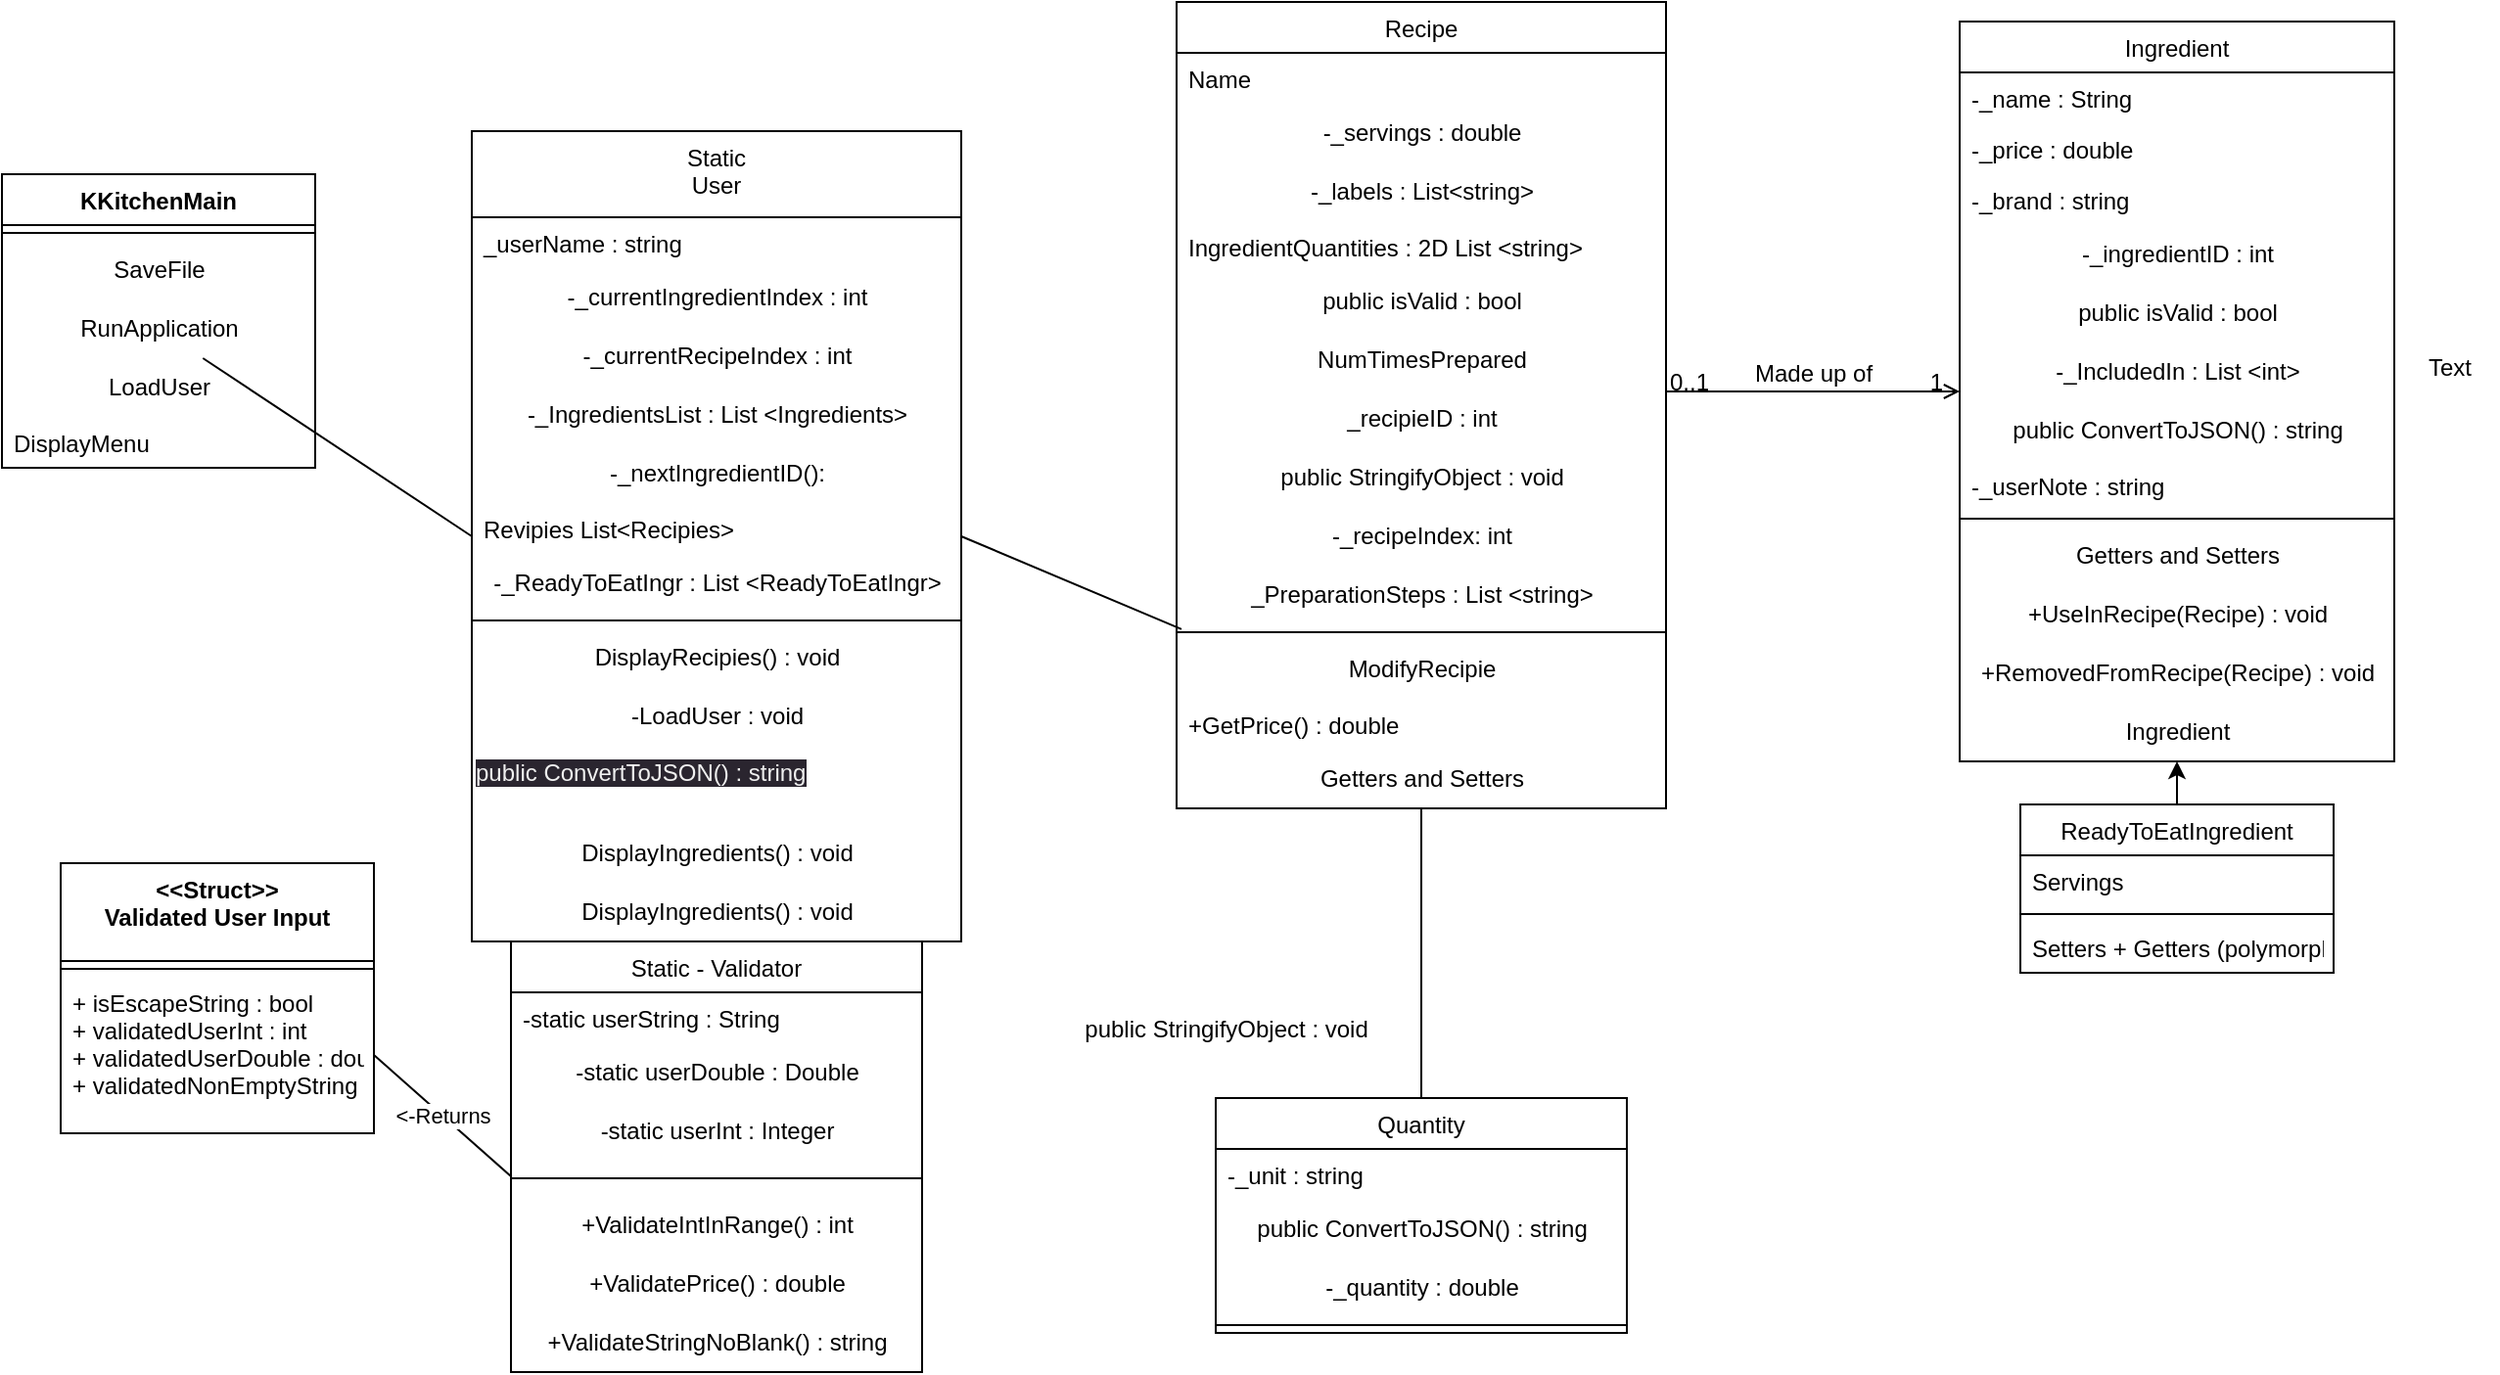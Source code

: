 <mxfile version="20.8.16" type="device"><diagram id="C5RBs43oDa-KdzZeNtuy" name="Page-1"><mxGraphModel dx="1890" dy="505" grid="1" gridSize="10" guides="1" tooltips="1" connect="1" arrows="1" fold="1" page="1" pageScale="1" pageWidth="827" pageHeight="1169" math="0" shadow="0"><root><mxCell id="WIyWlLk6GJQsqaUBKTNV-0"/><mxCell id="WIyWlLk6GJQsqaUBKTNV-1" parent="WIyWlLk6GJQsqaUBKTNV-0"/><mxCell id="zkfFHV4jXpPFQw0GAbJ--0" value="Recipe" style="swimlane;fontStyle=0;align=center;verticalAlign=top;childLayout=stackLayout;horizontal=1;startSize=26;horizontalStack=0;resizeParent=1;resizeLast=0;collapsible=1;marginBottom=0;rounded=0;shadow=0;strokeWidth=1;" parent="WIyWlLk6GJQsqaUBKTNV-1" vertex="1"><mxGeometry x="150" y="60" width="250" height="412" as="geometry"><mxRectangle x="230" y="140" width="160" height="26" as="alternateBounds"/></mxGeometry></mxCell><mxCell id="zkfFHV4jXpPFQw0GAbJ--1" value="Name" style="text;align=left;verticalAlign=top;spacingLeft=4;spacingRight=4;overflow=hidden;rotatable=0;points=[[0,0.5],[1,0.5]];portConstraint=eastwest;" parent="zkfFHV4jXpPFQw0GAbJ--0" vertex="1"><mxGeometry y="26" width="250" height="26" as="geometry"/></mxCell><mxCell id="Jsrs7pIDP34DIiJc2ImC-15" value="-_servings : double" style="text;html=1;align=center;verticalAlign=middle;resizable=0;points=[];autosize=1;strokeColor=none;fillColor=none;" parent="zkfFHV4jXpPFQw0GAbJ--0" vertex="1"><mxGeometry y="52" width="250" height="30" as="geometry"/></mxCell><mxCell id="Jsrs7pIDP34DIiJc2ImC-16" value="-_labels : List&amp;lt;string&amp;gt;" style="text;html=1;align=center;verticalAlign=middle;resizable=0;points=[];autosize=1;strokeColor=none;fillColor=none;" parent="zkfFHV4jXpPFQw0GAbJ--0" vertex="1"><mxGeometry y="82" width="250" height="30" as="geometry"/></mxCell><mxCell id="zkfFHV4jXpPFQw0GAbJ--3" value="IngredientQuantities : 2D List &lt;string&gt;" style="text;align=left;verticalAlign=top;spacingLeft=4;spacingRight=4;overflow=hidden;rotatable=0;points=[[0,0.5],[1,0.5]];portConstraint=eastwest;rounded=0;shadow=0;html=0;" parent="zkfFHV4jXpPFQw0GAbJ--0" vertex="1"><mxGeometry y="112" width="250" height="26" as="geometry"/></mxCell><mxCell id="0MQwW1-Rt7Fp1hUEcSoc-2" value="public isValid : bool" style="text;html=1;align=center;verticalAlign=middle;resizable=0;points=[];autosize=1;strokeColor=none;fillColor=none;" vertex="1" parent="zkfFHV4jXpPFQw0GAbJ--0"><mxGeometry y="138" width="250" height="30" as="geometry"/></mxCell><mxCell id="evPWGBssKdMNx6KAxy-p-11" value="NumTimesPrepared" style="text;html=1;align=center;verticalAlign=middle;resizable=0;points=[];autosize=1;strokeColor=none;fillColor=none;" parent="zkfFHV4jXpPFQw0GAbJ--0" vertex="1"><mxGeometry y="168" width="250" height="30" as="geometry"/></mxCell><mxCell id="0MQwW1-Rt7Fp1hUEcSoc-8" value="_recipieID : int" style="text;html=1;align=center;verticalAlign=middle;resizable=0;points=[];autosize=1;strokeColor=none;fillColor=none;" vertex="1" parent="zkfFHV4jXpPFQw0GAbJ--0"><mxGeometry y="198" width="250" height="30" as="geometry"/></mxCell><mxCell id="0MQwW1-Rt7Fp1hUEcSoc-11" value="public StringifyObject : void" style="text;html=1;align=center;verticalAlign=middle;resizable=0;points=[];autosize=1;strokeColor=none;fillColor=none;" vertex="1" parent="zkfFHV4jXpPFQw0GAbJ--0"><mxGeometry y="228" width="250" height="30" as="geometry"/></mxCell><mxCell id="Jsrs7pIDP34DIiJc2ImC-8" value="-_recipeIndex: int" style="text;html=1;align=center;verticalAlign=middle;resizable=0;points=[];autosize=1;strokeColor=none;fillColor=none;" parent="zkfFHV4jXpPFQw0GAbJ--0" vertex="1"><mxGeometry y="258" width="250" height="30" as="geometry"/></mxCell><mxCell id="evPWGBssKdMNx6KAxy-p-4" value="_PreparationSteps : List &amp;lt;string&amp;gt;" style="text;html=1;align=center;verticalAlign=middle;resizable=0;points=[];autosize=1;strokeColor=none;fillColor=none;" parent="zkfFHV4jXpPFQw0GAbJ--0" vertex="1"><mxGeometry y="288" width="250" height="30" as="geometry"/></mxCell><mxCell id="zkfFHV4jXpPFQw0GAbJ--4" value="" style="line;html=1;strokeWidth=1;align=left;verticalAlign=middle;spacingTop=-1;spacingLeft=3;spacingRight=3;rotatable=0;labelPosition=right;points=[];portConstraint=eastwest;" parent="zkfFHV4jXpPFQw0GAbJ--0" vertex="1"><mxGeometry y="318" width="250" height="8" as="geometry"/></mxCell><mxCell id="evPWGBssKdMNx6KAxy-p-19" value="ModifyRecipie" style="text;html=1;align=center;verticalAlign=middle;resizable=0;points=[];autosize=1;strokeColor=none;fillColor=none;" parent="zkfFHV4jXpPFQw0GAbJ--0" vertex="1"><mxGeometry y="326" width="250" height="30" as="geometry"/></mxCell><mxCell id="zkfFHV4jXpPFQw0GAbJ--2" value="+GetPrice() : double" style="text;align=left;verticalAlign=top;spacingLeft=4;spacingRight=4;overflow=hidden;rotatable=0;points=[[0,0.5],[1,0.5]];portConstraint=eastwest;rounded=0;shadow=0;html=0;" parent="zkfFHV4jXpPFQw0GAbJ--0" vertex="1"><mxGeometry y="356" width="250" height="26" as="geometry"/></mxCell><mxCell id="evPWGBssKdMNx6KAxy-p-20" value="Getters and Setters" style="text;html=1;align=center;verticalAlign=middle;resizable=0;points=[];autosize=1;strokeColor=none;fillColor=none;" parent="zkfFHV4jXpPFQw0GAbJ--0" vertex="1"><mxGeometry y="382" width="250" height="30" as="geometry"/></mxCell><mxCell id="zkfFHV4jXpPFQw0GAbJ--17" value="Ingredient" style="swimlane;fontStyle=0;align=center;verticalAlign=top;childLayout=stackLayout;horizontal=1;startSize=26;horizontalStack=0;resizeParent=1;resizeLast=0;collapsible=1;marginBottom=0;rounded=0;shadow=0;strokeWidth=1;" parent="WIyWlLk6GJQsqaUBKTNV-1" vertex="1"><mxGeometry x="550" y="70" width="222" height="378" as="geometry"><mxRectangle x="550" y="140" width="160" height="26" as="alternateBounds"/></mxGeometry></mxCell><mxCell id="zkfFHV4jXpPFQw0GAbJ--18" value="-_name : String" style="text;align=left;verticalAlign=top;spacingLeft=4;spacingRight=4;overflow=hidden;rotatable=0;points=[[0,0.5],[1,0.5]];portConstraint=eastwest;" parent="zkfFHV4jXpPFQw0GAbJ--17" vertex="1"><mxGeometry y="26" width="222" height="26" as="geometry"/></mxCell><mxCell id="zkfFHV4jXpPFQw0GAbJ--19" value="-_price : double" style="text;align=left;verticalAlign=top;spacingLeft=4;spacingRight=4;overflow=hidden;rotatable=0;points=[[0,0.5],[1,0.5]];portConstraint=eastwest;rounded=0;shadow=0;html=0;" parent="zkfFHV4jXpPFQw0GAbJ--17" vertex="1"><mxGeometry y="52" width="222" height="26" as="geometry"/></mxCell><mxCell id="zkfFHV4jXpPFQw0GAbJ--20" value="-_brand : string" style="text;align=left;verticalAlign=top;spacingLeft=4;spacingRight=4;overflow=hidden;rotatable=0;points=[[0,0.5],[1,0.5]];portConstraint=eastwest;rounded=0;shadow=0;html=0;" parent="zkfFHV4jXpPFQw0GAbJ--17" vertex="1"><mxGeometry y="78" width="222" height="26" as="geometry"/></mxCell><mxCell id="Jsrs7pIDP34DIiJc2ImC-7" value="-_ingredientID : int" style="text;html=1;align=center;verticalAlign=middle;resizable=0;points=[];autosize=1;strokeColor=none;fillColor=none;" parent="zkfFHV4jXpPFQw0GAbJ--17" vertex="1"><mxGeometry y="104" width="222" height="30" as="geometry"/></mxCell><mxCell id="0MQwW1-Rt7Fp1hUEcSoc-3" value="public isValid : bool" style="text;html=1;align=center;verticalAlign=middle;resizable=0;points=[];autosize=1;strokeColor=none;fillColor=none;" vertex="1" parent="zkfFHV4jXpPFQw0GAbJ--17"><mxGeometry y="134" width="222" height="30" as="geometry"/></mxCell><mxCell id="0" value="-_IncludedIn : List &amp;lt;int&amp;gt;" style="text;html=1;align=center;verticalAlign=middle;resizable=0;points=[];autosize=1;strokeColor=none;fillColor=none;" parent="zkfFHV4jXpPFQw0GAbJ--17" vertex="1"><mxGeometry y="164" width="222" height="30" as="geometry"/></mxCell><mxCell id="0MQwW1-Rt7Fp1hUEcSoc-12" value="public ConvertToJSON() : string" style="text;html=1;align=center;verticalAlign=middle;resizable=0;points=[];autosize=1;strokeColor=none;fillColor=none;" vertex="1" parent="zkfFHV4jXpPFQw0GAbJ--17"><mxGeometry y="194" width="222" height="30" as="geometry"/></mxCell><mxCell id="zkfFHV4jXpPFQw0GAbJ--22" value="-_userNote : string" style="text;align=left;verticalAlign=top;spacingLeft=4;spacingRight=4;overflow=hidden;rotatable=0;points=[[0,0.5],[1,0.5]];portConstraint=eastwest;rounded=0;shadow=0;html=0;" parent="zkfFHV4jXpPFQw0GAbJ--17" vertex="1"><mxGeometry y="224" width="222" height="26" as="geometry"/></mxCell><mxCell id="zkfFHV4jXpPFQw0GAbJ--23" value="" style="line;html=1;strokeWidth=1;align=left;verticalAlign=middle;spacingTop=-1;spacingLeft=3;spacingRight=3;rotatable=0;labelPosition=right;points=[];portConstraint=eastwest;" parent="zkfFHV4jXpPFQw0GAbJ--17" vertex="1"><mxGeometry y="250" width="222" height="8" as="geometry"/></mxCell><mxCell id="evPWGBssKdMNx6KAxy-p-1" value="Getters and Setters" style="text;html=1;align=center;verticalAlign=middle;resizable=0;points=[];autosize=1;strokeColor=none;fillColor=none;" parent="zkfFHV4jXpPFQw0GAbJ--17" vertex="1"><mxGeometry y="258" width="222" height="30" as="geometry"/></mxCell><mxCell id="Jsrs7pIDP34DIiJc2ImC-2" value="+UseInRecipe(Recipe) : void" style="text;html=1;align=center;verticalAlign=middle;resizable=0;points=[];autosize=1;strokeColor=none;fillColor=none;" parent="zkfFHV4jXpPFQw0GAbJ--17" vertex="1"><mxGeometry y="288" width="222" height="30" as="geometry"/></mxCell><mxCell id="Jsrs7pIDP34DIiJc2ImC-3" value="+RemovedFromRecipe(Recipe) : void" style="text;html=1;align=center;verticalAlign=middle;resizable=0;points=[];autosize=1;strokeColor=none;fillColor=none;" parent="zkfFHV4jXpPFQw0GAbJ--17" vertex="1"><mxGeometry y="318" width="222" height="30" as="geometry"/></mxCell><mxCell id="evPWGBssKdMNx6KAxy-p-2" value="Ingredient" style="text;html=1;align=center;verticalAlign=middle;resizable=0;points=[];autosize=1;strokeColor=none;fillColor=none;" parent="zkfFHV4jXpPFQw0GAbJ--17" vertex="1"><mxGeometry y="348" width="222" height="30" as="geometry"/></mxCell><mxCell id="zkfFHV4jXpPFQw0GAbJ--26" value="" style="endArrow=open;shadow=0;strokeWidth=1;rounded=0;endFill=1;edgeStyle=elbowEdgeStyle;elbow=vertical;" parent="WIyWlLk6GJQsqaUBKTNV-1" source="zkfFHV4jXpPFQw0GAbJ--0" target="zkfFHV4jXpPFQw0GAbJ--17" edge="1"><mxGeometry x="0.5" y="41" relative="1" as="geometry"><mxPoint x="380" y="192" as="sourcePoint"/><mxPoint x="540" y="192" as="targetPoint"/><mxPoint x="-40" y="32" as="offset"/></mxGeometry></mxCell><mxCell id="zkfFHV4jXpPFQw0GAbJ--27" value="0..1" style="resizable=0;align=left;verticalAlign=bottom;labelBackgroundColor=none;fontSize=12;" parent="zkfFHV4jXpPFQw0GAbJ--26" connectable="0" vertex="1"><mxGeometry x="-1" relative="1" as="geometry"><mxPoint y="4" as="offset"/></mxGeometry></mxCell><mxCell id="zkfFHV4jXpPFQw0GAbJ--28" value="1" style="resizable=0;align=right;verticalAlign=bottom;labelBackgroundColor=none;fontSize=12;" parent="zkfFHV4jXpPFQw0GAbJ--26" connectable="0" vertex="1"><mxGeometry x="1" relative="1" as="geometry"><mxPoint x="-7" y="4" as="offset"/></mxGeometry></mxCell><mxCell id="zkfFHV4jXpPFQw0GAbJ--29" value="Made up of" style="text;html=1;resizable=0;points=[];;align=center;verticalAlign=middle;labelBackgroundColor=none;rounded=0;shadow=0;strokeWidth=1;fontSize=12;" parent="zkfFHV4jXpPFQw0GAbJ--26" vertex="1" connectable="0"><mxGeometry x="0.5" y="49" relative="1" as="geometry"><mxPoint x="-38" y="40" as="offset"/></mxGeometry></mxCell><mxCell id="evPWGBssKdMNx6KAxy-p-5" value="Static&#10;User" style="swimlane;fontStyle=0;align=center;verticalAlign=top;childLayout=stackLayout;horizontal=1;startSize=44;horizontalStack=0;resizeParent=1;resizeLast=0;collapsible=1;marginBottom=0;rounded=0;shadow=0;strokeWidth=1;" parent="WIyWlLk6GJQsqaUBKTNV-1" vertex="1"><mxGeometry x="-210" y="126" width="250" height="414" as="geometry"><mxRectangle x="230" y="140" width="160" height="26" as="alternateBounds"/></mxGeometry></mxCell><mxCell id="evPWGBssKdMNx6KAxy-p-6" value="_userName : string" style="text;align=left;verticalAlign=top;spacingLeft=4;spacingRight=4;overflow=hidden;rotatable=0;points=[[0,0.5],[1,0.5]];portConstraint=eastwest;" parent="evPWGBssKdMNx6KAxy-p-5" vertex="1"><mxGeometry y="44" width="250" height="26" as="geometry"/></mxCell><mxCell id="Jsrs7pIDP34DIiJc2ImC-6" value="-_currentIngredientIndex : int" style="text;html=1;align=center;verticalAlign=middle;resizable=0;points=[];autosize=1;strokeColor=none;fillColor=none;" parent="evPWGBssKdMNx6KAxy-p-5" vertex="1"><mxGeometry y="70" width="250" height="30" as="geometry"/></mxCell><mxCell id="Jsrs7pIDP34DIiJc2ImC-5" value="-_currentRecipeIndex : int" style="text;html=1;align=center;verticalAlign=middle;resizable=0;points=[];autosize=1;strokeColor=none;fillColor=none;" parent="evPWGBssKdMNx6KAxy-p-5" vertex="1"><mxGeometry y="100" width="250" height="30" as="geometry"/></mxCell><mxCell id="Jsrs7pIDP34DIiJc2ImC-0" value="-_IngredientsList : List &amp;lt;Ingredients&amp;gt;" style="text;html=1;align=center;verticalAlign=middle;resizable=0;points=[];autosize=1;strokeColor=none;fillColor=none;" parent="evPWGBssKdMNx6KAxy-p-5" vertex="1"><mxGeometry y="130" width="250" height="30" as="geometry"/></mxCell><mxCell id="0MQwW1-Rt7Fp1hUEcSoc-0" value="-_nextIngredientID():" style="text;html=1;align=center;verticalAlign=middle;resizable=0;points=[];autosize=1;strokeColor=none;fillColor=none;" vertex="1" parent="evPWGBssKdMNx6KAxy-p-5"><mxGeometry y="160" width="250" height="30" as="geometry"/></mxCell><mxCell id="evPWGBssKdMNx6KAxy-p-7" value="Revipies List&lt;Recipies&gt;" style="text;align=left;verticalAlign=top;spacingLeft=4;spacingRight=4;overflow=hidden;rotatable=0;points=[[0,0.5],[1,0.5]];portConstraint=eastwest;rounded=0;shadow=0;html=0;" parent="evPWGBssKdMNx6KAxy-p-5" vertex="1"><mxGeometry y="190" width="250" height="26" as="geometry"/></mxCell><mxCell id="Jsrs7pIDP34DIiJc2ImC-1" value="-_ReadyToEatIngr : List &amp;lt;ReadyToEatIngr&amp;gt;" style="text;html=1;align=center;verticalAlign=middle;resizable=0;points=[];autosize=1;strokeColor=none;fillColor=none;" parent="evPWGBssKdMNx6KAxy-p-5" vertex="1"><mxGeometry y="216" width="250" height="30" as="geometry"/></mxCell><mxCell id="evPWGBssKdMNx6KAxy-p-10" value="" style="line;html=1;strokeWidth=1;align=left;verticalAlign=middle;spacingTop=-1;spacingLeft=3;spacingRight=3;rotatable=0;labelPosition=right;points=[];portConstraint=eastwest;" parent="evPWGBssKdMNx6KAxy-p-5" vertex="1"><mxGeometry y="246" width="250" height="8" as="geometry"/></mxCell><mxCell id="0MQwW1-Rt7Fp1hUEcSoc-5" value="DisplayRecipies() : void" style="text;html=1;align=center;verticalAlign=middle;resizable=0;points=[];autosize=1;strokeColor=none;fillColor=none;" vertex="1" parent="evPWGBssKdMNx6KAxy-p-5"><mxGeometry y="254" width="250" height="30" as="geometry"/></mxCell><mxCell id="0MQwW1-Rt7Fp1hUEcSoc-9" value="-LoadUser : void" style="text;html=1;align=center;verticalAlign=middle;resizable=0;points=[];autosize=1;strokeColor=none;fillColor=none;" vertex="1" parent="evPWGBssKdMNx6KAxy-p-5"><mxGeometry y="284" width="250" height="30" as="geometry"/></mxCell><mxCell id="0MQwW1-Rt7Fp1hUEcSoc-14" value="&lt;span style=&quot;color: rgb(240, 240, 240); font-family: Helvetica; font-size: 12px; font-style: normal; font-variant-ligatures: normal; font-variant-caps: normal; font-weight: 400; letter-spacing: normal; orphans: 2; text-align: center; text-indent: 0px; text-transform: none; widows: 2; word-spacing: 0px; -webkit-text-stroke-width: 0px; background-color: rgb(42, 37, 47); text-decoration-thickness: initial; text-decoration-style: initial; text-decoration-color: initial; float: none; display: inline !important;&quot;&gt;public ConvertToJSON() : string&lt;/span&gt;" style="text;whiteSpace=wrap;html=1;" vertex="1" parent="evPWGBssKdMNx6KAxy-p-5"><mxGeometry y="314" width="250" height="40" as="geometry"/></mxCell><mxCell id="0MQwW1-Rt7Fp1hUEcSoc-6" value="DisplayIngredients() : void" style="text;html=1;align=center;verticalAlign=middle;resizable=0;points=[];autosize=1;strokeColor=none;fillColor=none;" vertex="1" parent="evPWGBssKdMNx6KAxy-p-5"><mxGeometry y="354" width="250" height="30" as="geometry"/></mxCell><mxCell id="0MQwW1-Rt7Fp1hUEcSoc-7" value="DisplayIngredients() : void" style="text;html=1;align=center;verticalAlign=middle;resizable=0;points=[];autosize=1;strokeColor=none;fillColor=none;" vertex="1" parent="evPWGBssKdMNx6KAxy-p-5"><mxGeometry y="384" width="250" height="30" as="geometry"/></mxCell><mxCell id="evPWGBssKdMNx6KAxy-p-12" value="KKitchenMain" style="swimlane;fontStyle=1;align=center;verticalAlign=top;childLayout=stackLayout;horizontal=1;startSize=26;horizontalStack=0;resizeParent=1;resizeParentMax=0;resizeLast=0;collapsible=1;marginBottom=0;" parent="WIyWlLk6GJQsqaUBKTNV-1" vertex="1"><mxGeometry x="-450" y="148" width="160" height="150" as="geometry"/></mxCell><mxCell id="evPWGBssKdMNx6KAxy-p-14" value="" style="line;strokeWidth=1;fillColor=none;align=left;verticalAlign=middle;spacingTop=-1;spacingLeft=3;spacingRight=3;rotatable=0;labelPosition=right;points=[];portConstraint=eastwest;strokeColor=inherit;" parent="evPWGBssKdMNx6KAxy-p-12" vertex="1"><mxGeometry y="26" width="160" height="8" as="geometry"/></mxCell><mxCell id="evPWGBssKdMNx6KAxy-p-16" value="SaveFile" style="text;html=1;align=center;verticalAlign=middle;resizable=0;points=[];autosize=1;strokeColor=none;fillColor=none;" parent="evPWGBssKdMNx6KAxy-p-12" vertex="1"><mxGeometry y="34" width="160" height="30" as="geometry"/></mxCell><mxCell id="evPWGBssKdMNx6KAxy-p-18" value="RunApplication" style="text;html=1;align=center;verticalAlign=middle;resizable=0;points=[];autosize=1;strokeColor=none;fillColor=none;" parent="evPWGBssKdMNx6KAxy-p-12" vertex="1"><mxGeometry y="64" width="160" height="30" as="geometry"/></mxCell><mxCell id="evPWGBssKdMNx6KAxy-p-17" value="LoadUser" style="text;html=1;align=center;verticalAlign=middle;resizable=0;points=[];autosize=1;strokeColor=none;fillColor=none;" parent="evPWGBssKdMNx6KAxy-p-12" vertex="1"><mxGeometry y="94" width="160" height="30" as="geometry"/></mxCell><mxCell id="evPWGBssKdMNx6KAxy-p-15" value="DisplayMenu" style="text;strokeColor=none;fillColor=none;align=left;verticalAlign=top;spacingLeft=4;spacingRight=4;overflow=hidden;rotatable=0;points=[[0,0.5],[1,0.5]];portConstraint=eastwest;" parent="evPWGBssKdMNx6KAxy-p-12" vertex="1"><mxGeometry y="124" width="160" height="26" as="geometry"/></mxCell><mxCell id="evPWGBssKdMNx6KAxy-p-21" value="" style="endArrow=none;html=1;rounded=0;entryX=0.01;entryY=1.08;entryDx=0;entryDy=0;entryPerimeter=0;exitX=1;exitY=0.5;exitDx=0;exitDy=0;" parent="WIyWlLk6GJQsqaUBKTNV-1" source="evPWGBssKdMNx6KAxy-p-5" target="evPWGBssKdMNx6KAxy-p-4" edge="1"><mxGeometry width="50" height="50" relative="1" as="geometry"><mxPoint x="50" y="190" as="sourcePoint"/><mxPoint x="130" y="230" as="targetPoint"/></mxGeometry></mxCell><mxCell id="evPWGBssKdMNx6KAxy-p-22" value="" style="endArrow=none;html=1;rounded=0;entryX=0;entryY=0.5;entryDx=0;entryDy=0;" parent="WIyWlLk6GJQsqaUBKTNV-1" source="evPWGBssKdMNx6KAxy-p-18" target="evPWGBssKdMNx6KAxy-p-5" edge="1"><mxGeometry width="50" height="50" relative="1" as="geometry"><mxPoint x="220" y="300" as="sourcePoint"/><mxPoint x="270" y="250" as="targetPoint"/></mxGeometry></mxCell><mxCell id="evPWGBssKdMNx6KAxy-p-23" value="ReadyToEatIngredient" style="swimlane;fontStyle=0;align=center;verticalAlign=top;childLayout=stackLayout;horizontal=1;startSize=26;horizontalStack=0;resizeParent=1;resizeParentMax=0;resizeLast=0;collapsible=1;marginBottom=0;" parent="WIyWlLk6GJQsqaUBKTNV-1" vertex="1"><mxGeometry x="581" y="470" width="160" height="86" as="geometry"/></mxCell><mxCell id="evPWGBssKdMNx6KAxy-p-24" value="Servings" style="text;strokeColor=none;fillColor=none;align=left;verticalAlign=top;spacingLeft=4;spacingRight=4;overflow=hidden;rotatable=0;points=[[0,0.5],[1,0.5]];portConstraint=eastwest;" parent="evPWGBssKdMNx6KAxy-p-23" vertex="1"><mxGeometry y="26" width="160" height="26" as="geometry"/></mxCell><mxCell id="evPWGBssKdMNx6KAxy-p-25" value="" style="line;strokeWidth=1;fillColor=none;align=left;verticalAlign=middle;spacingTop=-1;spacingLeft=3;spacingRight=3;rotatable=0;labelPosition=right;points=[];portConstraint=eastwest;strokeColor=inherit;" parent="evPWGBssKdMNx6KAxy-p-23" vertex="1"><mxGeometry y="52" width="160" height="8" as="geometry"/></mxCell><mxCell id="evPWGBssKdMNx6KAxy-p-26" value="Setters + Getters (polymorph)" style="text;strokeColor=none;fillColor=none;align=left;verticalAlign=top;spacingLeft=4;spacingRight=4;overflow=hidden;rotatable=0;points=[[0,0.5],[1,0.5]];portConstraint=eastwest;" parent="evPWGBssKdMNx6KAxy-p-23" vertex="1"><mxGeometry y="60" width="160" height="26" as="geometry"/></mxCell><mxCell id="evPWGBssKdMNx6KAxy-p-27" value="" style="endArrow=classic;html=1;rounded=0;exitX=0.5;exitY=0;exitDx=0;exitDy=0;entryX=0.5;entryY=1;entryDx=0;entryDy=0;" parent="WIyWlLk6GJQsqaUBKTNV-1" source="evPWGBssKdMNx6KAxy-p-23" target="zkfFHV4jXpPFQw0GAbJ--17" edge="1"><mxGeometry width="50" height="50" relative="1" as="geometry"><mxPoint x="380" y="340" as="sourcePoint"/><mxPoint x="430" y="290" as="targetPoint"/></mxGeometry></mxCell><mxCell id="Jsrs7pIDP34DIiJc2ImC-9" value="Quantity" style="swimlane;fontStyle=0;align=center;verticalAlign=top;childLayout=stackLayout;horizontal=1;startSize=26;horizontalStack=0;resizeParent=1;resizeParentMax=0;resizeLast=0;collapsible=1;marginBottom=0;" parent="WIyWlLk6GJQsqaUBKTNV-1" vertex="1"><mxGeometry x="170" y="620" width="210" height="120" as="geometry"/></mxCell><mxCell id="Jsrs7pIDP34DIiJc2ImC-10" value="-_unit : string" style="text;strokeColor=none;fillColor=none;align=left;verticalAlign=top;spacingLeft=4;spacingRight=4;overflow=hidden;rotatable=0;points=[[0,0.5],[1,0.5]];portConstraint=eastwest;" parent="Jsrs7pIDP34DIiJc2ImC-9" vertex="1"><mxGeometry y="26" width="210" height="26" as="geometry"/></mxCell><mxCell id="0MQwW1-Rt7Fp1hUEcSoc-13" value="public ConvertToJSON() : string" style="text;html=1;align=center;verticalAlign=middle;resizable=0;points=[];autosize=1;strokeColor=none;fillColor=none;" vertex="1" parent="Jsrs7pIDP34DIiJc2ImC-9"><mxGeometry y="52" width="210" height="30" as="geometry"/></mxCell><mxCell id="Jsrs7pIDP34DIiJc2ImC-14" value="-_quantity : double" style="text;html=1;align=center;verticalAlign=middle;resizable=0;points=[];autosize=1;strokeColor=none;fillColor=none;" parent="Jsrs7pIDP34DIiJc2ImC-9" vertex="1"><mxGeometry y="82" width="210" height="30" as="geometry"/></mxCell><mxCell id="Jsrs7pIDP34DIiJc2ImC-11" value="" style="line;strokeWidth=1;fillColor=none;align=left;verticalAlign=middle;spacingTop=-1;spacingLeft=3;spacingRight=3;rotatable=0;labelPosition=right;points=[];portConstraint=eastwest;strokeColor=inherit;" parent="Jsrs7pIDP34DIiJc2ImC-9" vertex="1"><mxGeometry y="112" width="210" height="8" as="geometry"/></mxCell><mxCell id="Jsrs7pIDP34DIiJc2ImC-13" value="" style="endArrow=none;html=1;rounded=0;exitX=0.5;exitY=0;exitDx=0;exitDy=0;entryX=0.5;entryY=1;entryDx=0;entryDy=0;" parent="WIyWlLk6GJQsqaUBKTNV-1" source="Jsrs7pIDP34DIiJc2ImC-9" target="zkfFHV4jXpPFQw0GAbJ--0" edge="1"><mxGeometry width="50" height="50" relative="1" as="geometry"><mxPoint x="370" y="350" as="sourcePoint"/><mxPoint x="420" y="300" as="targetPoint"/></mxGeometry></mxCell><mxCell id="Jsrs7pIDP34DIiJc2ImC-17" value="Static - Validator" style="swimlane;fontStyle=0;align=center;verticalAlign=top;childLayout=stackLayout;horizontal=1;startSize=26;horizontalStack=0;resizeParent=1;resizeParentMax=0;resizeLast=0;collapsible=1;marginBottom=0;" parent="WIyWlLk6GJQsqaUBKTNV-1" vertex="1"><mxGeometry x="-190" y="540" width="210" height="220" as="geometry"/></mxCell><mxCell id="Jsrs7pIDP34DIiJc2ImC-18" value="-static userString : String " style="text;strokeColor=none;fillColor=none;align=left;verticalAlign=top;spacingLeft=4;spacingRight=4;overflow=hidden;rotatable=0;points=[[0,0.5],[1,0.5]];portConstraint=eastwest;" parent="Jsrs7pIDP34DIiJc2ImC-17" vertex="1"><mxGeometry y="26" width="210" height="26" as="geometry"/></mxCell><mxCell id="Jsrs7pIDP34DIiJc2ImC-21" value="-static userDouble : Double" style="text;html=1;align=center;verticalAlign=middle;resizable=0;points=[];autosize=1;strokeColor=none;fillColor=none;" parent="Jsrs7pIDP34DIiJc2ImC-17" vertex="1"><mxGeometry y="52" width="210" height="30" as="geometry"/></mxCell><mxCell id="Jsrs7pIDP34DIiJc2ImC-19" value="-static userInt : Integer" style="text;html=1;align=center;verticalAlign=middle;resizable=0;points=[];autosize=1;strokeColor=none;fillColor=none;" parent="Jsrs7pIDP34DIiJc2ImC-17" vertex="1"><mxGeometry y="82" width="210" height="30" as="geometry"/></mxCell><mxCell id="Jsrs7pIDP34DIiJc2ImC-20" value="" style="line;strokeWidth=1;fillColor=none;align=left;verticalAlign=middle;spacingTop=-1;spacingLeft=3;spacingRight=3;rotatable=0;labelPosition=right;points=[];portConstraint=eastwest;strokeColor=inherit;" parent="Jsrs7pIDP34DIiJc2ImC-17" vertex="1"><mxGeometry y="112" width="210" height="18" as="geometry"/></mxCell><mxCell id="Jsrs7pIDP34DIiJc2ImC-23" value="+ValidateIntInRange() : int" style="text;html=1;align=center;verticalAlign=middle;resizable=0;points=[];autosize=1;strokeColor=none;fillColor=none;" parent="Jsrs7pIDP34DIiJc2ImC-17" vertex="1"><mxGeometry y="130" width="210" height="30" as="geometry"/></mxCell><mxCell id="Jsrs7pIDP34DIiJc2ImC-24" value="+ValidatePrice() : double" style="text;html=1;align=center;verticalAlign=middle;resizable=0;points=[];autosize=1;strokeColor=none;fillColor=none;" parent="Jsrs7pIDP34DIiJc2ImC-17" vertex="1"><mxGeometry y="160" width="210" height="30" as="geometry"/></mxCell><mxCell id="Jsrs7pIDP34DIiJc2ImC-22" value="+ValidateStringNoBlank() : string" style="text;html=1;align=center;verticalAlign=middle;resizable=0;points=[];autosize=1;strokeColor=none;fillColor=none;" parent="Jsrs7pIDP34DIiJc2ImC-17" vertex="1"><mxGeometry y="190" width="210" height="30" as="geometry"/></mxCell><mxCell id="Jsrs7pIDP34DIiJc2ImC-26" value="&lt;&lt;Struct&gt;&gt;&#10;Validated User Input" style="swimlane;fontStyle=1;align=center;verticalAlign=top;childLayout=stackLayout;horizontal=1;startSize=50;horizontalStack=0;resizeParent=1;resizeParentMax=0;resizeLast=0;collapsible=1;marginBottom=0;" parent="WIyWlLk6GJQsqaUBKTNV-1" vertex="1"><mxGeometry x="-420" y="500" width="160" height="138" as="geometry"/></mxCell><mxCell id="Jsrs7pIDP34DIiJc2ImC-28" value="" style="line;strokeWidth=1;fillColor=none;align=left;verticalAlign=middle;spacingTop=-1;spacingLeft=3;spacingRight=3;rotatable=0;labelPosition=right;points=[];portConstraint=eastwest;strokeColor=inherit;" parent="Jsrs7pIDP34DIiJc2ImC-26" vertex="1"><mxGeometry y="50" width="160" height="8" as="geometry"/></mxCell><mxCell id="Jsrs7pIDP34DIiJc2ImC-27" value="+ isEscapeString : bool&#10;+ validatedUserInt : int&#10;+ validatedUserDouble : double;&#10;+ validatedNonEmptyString : string" style="text;strokeColor=none;fillColor=none;align=left;verticalAlign=top;spacingLeft=4;spacingRight=4;overflow=hidden;rotatable=0;points=[[0,0.5],[1,0.5]];portConstraint=eastwest;" parent="Jsrs7pIDP34DIiJc2ImC-26" vertex="1"><mxGeometry y="58" width="160" height="80" as="geometry"/></mxCell><mxCell id="Jsrs7pIDP34DIiJc2ImC-31" value="&amp;lt;-Returns" style="endArrow=none;html=1;rounded=0;exitX=1;exitY=0.5;exitDx=0;exitDy=0;entryX=0;entryY=0.444;entryDx=0;entryDy=0;entryPerimeter=0;" parent="WIyWlLk6GJQsqaUBKTNV-1" source="Jsrs7pIDP34DIiJc2ImC-27" target="Jsrs7pIDP34DIiJc2ImC-20" edge="1"><mxGeometry width="50" height="50" relative="1" as="geometry"><mxPoint x="-500" y="740" as="sourcePoint"/><mxPoint x="-450" y="690" as="targetPoint"/></mxGeometry></mxCell><mxCell id="0MQwW1-Rt7Fp1hUEcSoc-1" value="Text" style="text;html=1;align=center;verticalAlign=middle;resizable=0;points=[];autosize=1;strokeColor=none;fillColor=none;" vertex="1" parent="WIyWlLk6GJQsqaUBKTNV-1"><mxGeometry x="775" y="232" width="50" height="30" as="geometry"/></mxCell><mxCell id="0MQwW1-Rt7Fp1hUEcSoc-10" value="public StringifyObject : void" style="text;html=1;align=center;verticalAlign=middle;resizable=0;points=[];autosize=1;strokeColor=none;fillColor=none;" vertex="1" parent="WIyWlLk6GJQsqaUBKTNV-1"><mxGeometry x="90" y="570" width="170" height="30" as="geometry"/></mxCell></root></mxGraphModel></diagram></mxfile>